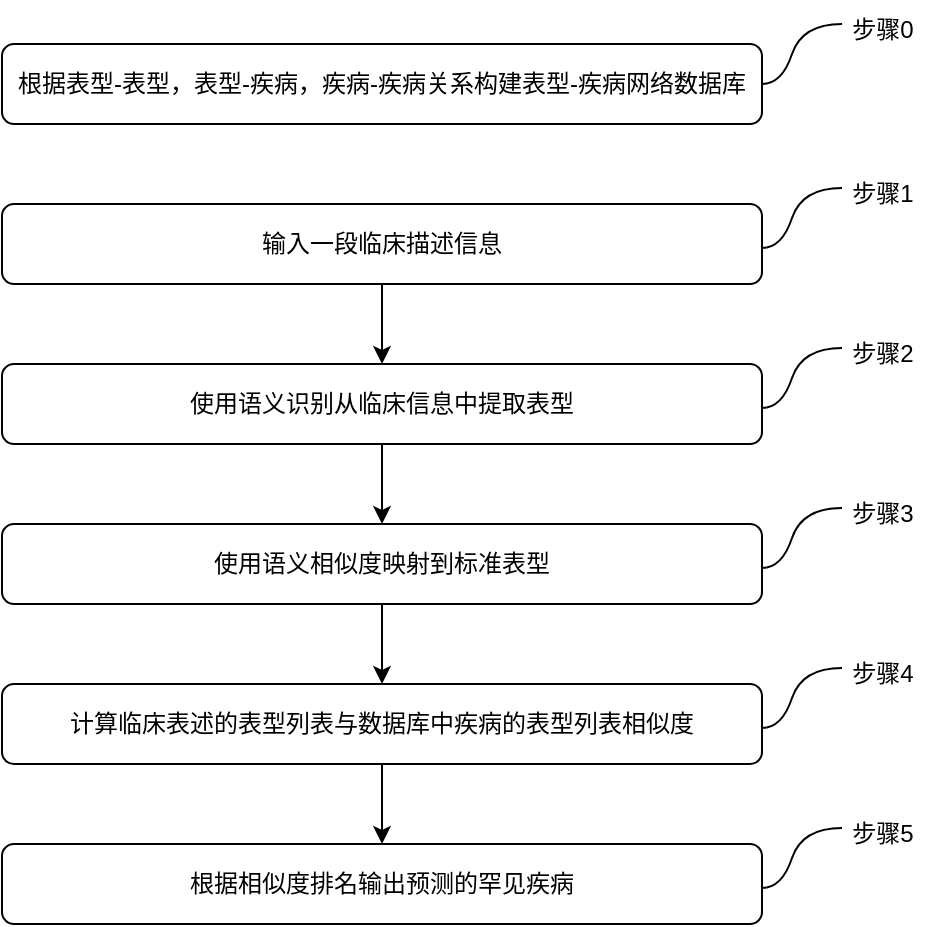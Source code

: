 <mxfile version="21.6.5" type="github">
  <diagram id="C5RBs43oDa-KdzZeNtuy" name="Page-1">
    <mxGraphModel dx="996" dy="581" grid="1" gridSize="10" guides="1" tooltips="1" connect="1" arrows="1" fold="1" page="1" pageScale="1" pageWidth="827" pageHeight="1169" math="0" shadow="0">
      <root>
        <mxCell id="WIyWlLk6GJQsqaUBKTNV-0" />
        <mxCell id="WIyWlLk6GJQsqaUBKTNV-1" parent="WIyWlLk6GJQsqaUBKTNV-0" />
        <mxCell id="rnY7UrIKa5mlGTqYV3wB-11" value="" style="edgeStyle=orthogonalEdgeStyle;rounded=0;orthogonalLoop=1;jettySize=auto;html=1;" edge="1" parent="WIyWlLk6GJQsqaUBKTNV-1" source="WIyWlLk6GJQsqaUBKTNV-3" target="rnY7UrIKa5mlGTqYV3wB-8">
          <mxGeometry relative="1" as="geometry" />
        </mxCell>
        <mxCell id="WIyWlLk6GJQsqaUBKTNV-3" value="输入一段临床描述信息" style="rounded=1;whiteSpace=wrap;html=1;fontSize=12;glass=0;strokeWidth=1;shadow=0;" parent="WIyWlLk6GJQsqaUBKTNV-1" vertex="1">
          <mxGeometry x="160" y="150" width="380" height="40" as="geometry" />
        </mxCell>
        <mxCell id="rnY7UrIKa5mlGTqYV3wB-10" value="" style="edgeStyle=orthogonalEdgeStyle;rounded=0;orthogonalLoop=1;jettySize=auto;html=1;" edge="1" parent="WIyWlLk6GJQsqaUBKTNV-1" source="rnY7UrIKa5mlGTqYV3wB-8" target="rnY7UrIKa5mlGTqYV3wB-9">
          <mxGeometry relative="1" as="geometry" />
        </mxCell>
        <mxCell id="rnY7UrIKa5mlGTqYV3wB-8" value="使用语义识别从临床信息中提取表型" style="rounded=1;whiteSpace=wrap;html=1;fontSize=12;glass=0;strokeWidth=1;shadow=0;" vertex="1" parent="WIyWlLk6GJQsqaUBKTNV-1">
          <mxGeometry x="160" y="230" width="380" height="40" as="geometry" />
        </mxCell>
        <mxCell id="rnY7UrIKa5mlGTqYV3wB-13" value="" style="edgeStyle=orthogonalEdgeStyle;rounded=0;orthogonalLoop=1;jettySize=auto;html=1;" edge="1" parent="WIyWlLk6GJQsqaUBKTNV-1" source="rnY7UrIKa5mlGTqYV3wB-9" target="rnY7UrIKa5mlGTqYV3wB-12">
          <mxGeometry relative="1" as="geometry" />
        </mxCell>
        <mxCell id="rnY7UrIKa5mlGTqYV3wB-9" value="使用语义相似度映射到标准表型" style="rounded=1;whiteSpace=wrap;html=1;fontSize=12;glass=0;strokeWidth=1;shadow=0;" vertex="1" parent="WIyWlLk6GJQsqaUBKTNV-1">
          <mxGeometry x="160" y="310" width="380" height="40" as="geometry" />
        </mxCell>
        <mxCell id="rnY7UrIKa5mlGTqYV3wB-35" value="" style="edgeStyle=orthogonalEdgeStyle;rounded=0;orthogonalLoop=1;jettySize=auto;html=1;" edge="1" parent="WIyWlLk6GJQsqaUBKTNV-1" source="rnY7UrIKa5mlGTqYV3wB-12" target="rnY7UrIKa5mlGTqYV3wB-32">
          <mxGeometry relative="1" as="geometry" />
        </mxCell>
        <mxCell id="rnY7UrIKa5mlGTqYV3wB-12" value="计算临床表述的表型列表与数据库中疾病的表型列表相似度" style="rounded=1;whiteSpace=wrap;html=1;fontSize=12;glass=0;strokeWidth=1;shadow=0;" vertex="1" parent="WIyWlLk6GJQsqaUBKTNV-1">
          <mxGeometry x="160" y="390" width="380" height="40" as="geometry" />
        </mxCell>
        <mxCell id="rnY7UrIKa5mlGTqYV3wB-14" value="根据表型-表型，表型-疾病，疾病-疾病关系构建表型-疾病网络数据库" style="rounded=1;whiteSpace=wrap;html=1;fontSize=12;glass=0;strokeWidth=1;shadow=0;" vertex="1" parent="WIyWlLk6GJQsqaUBKTNV-1">
          <mxGeometry x="160" y="70" width="380" height="40" as="geometry" />
        </mxCell>
        <mxCell id="rnY7UrIKa5mlGTqYV3wB-22" value="" style="endArrow=none;html=1;curved=1;" edge="1" parent="WIyWlLk6GJQsqaUBKTNV-1">
          <mxGeometry width="50" height="50" relative="1" as="geometry">
            <mxPoint x="540" y="90" as="sourcePoint" />
            <mxPoint x="580" y="60" as="targetPoint" />
            <Array as="points">
              <mxPoint x="550" y="90" />
              <mxPoint x="560" y="60" />
            </Array>
          </mxGeometry>
        </mxCell>
        <mxCell id="rnY7UrIKa5mlGTqYV3wB-23" value="步骤0" style="text;html=1;align=center;verticalAlign=middle;resizable=0;points=[];autosize=1;strokeColor=none;fillColor=none;" vertex="1" parent="WIyWlLk6GJQsqaUBKTNV-1">
          <mxGeometry x="575" y="48" width="50" height="30" as="geometry" />
        </mxCell>
        <mxCell id="rnY7UrIKa5mlGTqYV3wB-24" value="" style="endArrow=none;html=1;curved=1;" edge="1" parent="WIyWlLk6GJQsqaUBKTNV-1">
          <mxGeometry width="50" height="50" relative="1" as="geometry">
            <mxPoint x="540" y="172" as="sourcePoint" />
            <mxPoint x="580" y="142" as="targetPoint" />
            <Array as="points">
              <mxPoint x="550" y="172" />
              <mxPoint x="560" y="142" />
            </Array>
          </mxGeometry>
        </mxCell>
        <mxCell id="rnY7UrIKa5mlGTqYV3wB-25" value="步骤1" style="text;html=1;align=center;verticalAlign=middle;resizable=0;points=[];autosize=1;strokeColor=none;fillColor=none;" vertex="1" parent="WIyWlLk6GJQsqaUBKTNV-1">
          <mxGeometry x="575" y="130" width="50" height="30" as="geometry" />
        </mxCell>
        <mxCell id="rnY7UrIKa5mlGTqYV3wB-26" value="" style="endArrow=none;html=1;curved=1;" edge="1" parent="WIyWlLk6GJQsqaUBKTNV-1">
          <mxGeometry width="50" height="50" relative="1" as="geometry">
            <mxPoint x="540" y="252" as="sourcePoint" />
            <mxPoint x="580" y="222" as="targetPoint" />
            <Array as="points">
              <mxPoint x="550" y="252" />
              <mxPoint x="560" y="222" />
            </Array>
          </mxGeometry>
        </mxCell>
        <mxCell id="rnY7UrIKa5mlGTqYV3wB-27" value="步骤2" style="text;html=1;align=center;verticalAlign=middle;resizable=0;points=[];autosize=1;strokeColor=none;fillColor=none;" vertex="1" parent="WIyWlLk6GJQsqaUBKTNV-1">
          <mxGeometry x="575" y="210" width="50" height="30" as="geometry" />
        </mxCell>
        <mxCell id="rnY7UrIKa5mlGTqYV3wB-28" value="" style="endArrow=none;html=1;curved=1;" edge="1" parent="WIyWlLk6GJQsqaUBKTNV-1">
          <mxGeometry width="50" height="50" relative="1" as="geometry">
            <mxPoint x="540" y="332" as="sourcePoint" />
            <mxPoint x="580" y="302" as="targetPoint" />
            <Array as="points">
              <mxPoint x="550" y="332" />
              <mxPoint x="560" y="302" />
            </Array>
          </mxGeometry>
        </mxCell>
        <mxCell id="rnY7UrIKa5mlGTqYV3wB-29" value="步骤3" style="text;html=1;align=center;verticalAlign=middle;resizable=0;points=[];autosize=1;strokeColor=none;fillColor=none;" vertex="1" parent="WIyWlLk6GJQsqaUBKTNV-1">
          <mxGeometry x="575" y="290" width="50" height="30" as="geometry" />
        </mxCell>
        <mxCell id="rnY7UrIKa5mlGTqYV3wB-30" value="" style="endArrow=none;html=1;curved=1;" edge="1" parent="WIyWlLk6GJQsqaUBKTNV-1">
          <mxGeometry width="50" height="50" relative="1" as="geometry">
            <mxPoint x="540" y="412" as="sourcePoint" />
            <mxPoint x="580" y="382" as="targetPoint" />
            <Array as="points">
              <mxPoint x="550" y="412" />
              <mxPoint x="560" y="382" />
            </Array>
          </mxGeometry>
        </mxCell>
        <mxCell id="rnY7UrIKa5mlGTqYV3wB-31" value="步骤4" style="text;html=1;align=center;verticalAlign=middle;resizable=0;points=[];autosize=1;strokeColor=none;fillColor=none;" vertex="1" parent="WIyWlLk6GJQsqaUBKTNV-1">
          <mxGeometry x="575" y="370" width="50" height="30" as="geometry" />
        </mxCell>
        <mxCell id="rnY7UrIKa5mlGTqYV3wB-32" value="根据相似度排名输出预测的罕见疾病" style="rounded=1;whiteSpace=wrap;html=1;fontSize=12;glass=0;strokeWidth=1;shadow=0;" vertex="1" parent="WIyWlLk6GJQsqaUBKTNV-1">
          <mxGeometry x="160" y="470" width="380" height="40" as="geometry" />
        </mxCell>
        <mxCell id="rnY7UrIKa5mlGTqYV3wB-33" value="" style="endArrow=none;html=1;curved=1;" edge="1" parent="WIyWlLk6GJQsqaUBKTNV-1">
          <mxGeometry width="50" height="50" relative="1" as="geometry">
            <mxPoint x="540" y="492" as="sourcePoint" />
            <mxPoint x="580" y="462" as="targetPoint" />
            <Array as="points">
              <mxPoint x="550" y="492" />
              <mxPoint x="560" y="462" />
            </Array>
          </mxGeometry>
        </mxCell>
        <mxCell id="rnY7UrIKa5mlGTqYV3wB-34" value="步骤5" style="text;html=1;align=center;verticalAlign=middle;resizable=0;points=[];autosize=1;strokeColor=none;fillColor=none;" vertex="1" parent="WIyWlLk6GJQsqaUBKTNV-1">
          <mxGeometry x="575" y="450" width="50" height="30" as="geometry" />
        </mxCell>
      </root>
    </mxGraphModel>
  </diagram>
</mxfile>
